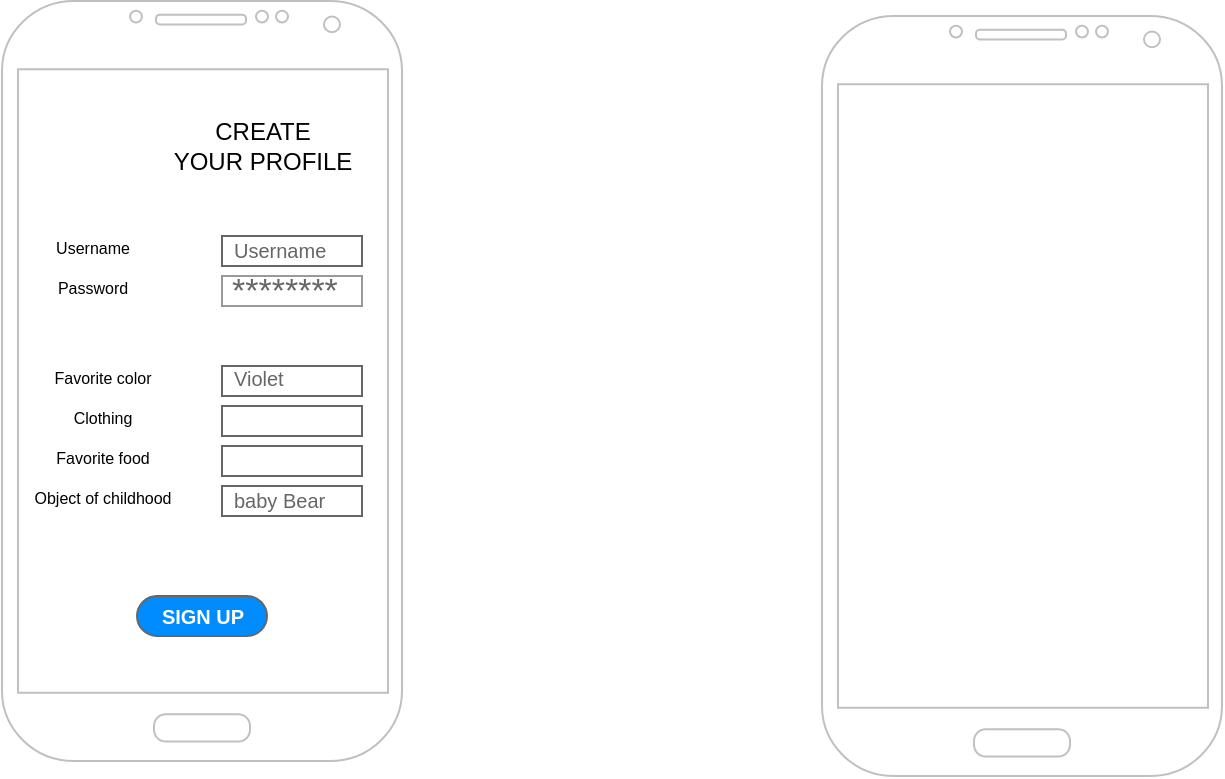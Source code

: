 <mxfile version="14.6.10" type="github">
  <diagram id="muhJKQLWhZmSRMR4RzwN" name="Page-1">
    <mxGraphModel dx="413" dy="230" grid="1" gridSize="10" guides="1" tooltips="1" connect="1" arrows="1" fold="1" page="1" pageScale="1" pageWidth="827" pageHeight="1169" math="0" shadow="0">
      <root>
        <mxCell id="0" />
        <mxCell id="1" parent="0" />
        <mxCell id="3F8pLctKM-UeTf3i-RXt-1" value="" style="verticalLabelPosition=bottom;verticalAlign=top;html=1;shadow=0;dashed=0;strokeWidth=1;shape=mxgraph.android.phone2;strokeColor=#c0c0c0;" vertex="1" parent="1">
          <mxGeometry x="110" y="42.5" width="200" height="380" as="geometry" />
        </mxCell>
        <mxCell id="3F8pLctKM-UeTf3i-RXt-2" value="" style="verticalLabelPosition=bottom;verticalAlign=top;html=1;shadow=0;dashed=0;strokeWidth=1;shape=mxgraph.android.phone2;strokeColor=#c0c0c0;" vertex="1" parent="1">
          <mxGeometry x="520" y="50" width="200" height="380" as="geometry" />
        </mxCell>
        <mxCell id="3F8pLctKM-UeTf3i-RXt-22" value="" style="shape=image;html=1;verticalAlign=top;verticalLabelPosition=bottom;labelBackgroundColor=#ffffff;imageAspect=0;aspect=fixed;image=https://cdn4.iconfinder.com/data/icons/basic-ui-2-line/32/person-people-man-profile-human-128.png;strokeWidth=1;" vertex="1" parent="1">
          <mxGeometry x="130" y="90" width="50" height="50" as="geometry" />
        </mxCell>
        <mxCell id="3F8pLctKM-UeTf3i-RXt-23" value="CREATE &lt;br&gt;YOUR PROFILE" style="text;html=1;resizable=0;autosize=1;align=center;verticalAlign=middle;points=[];fillColor=none;strokeColor=none;rounded=0;" vertex="1" parent="1">
          <mxGeometry x="190" y="100" width="100" height="30" as="geometry" />
        </mxCell>
        <mxCell id="3F8pLctKM-UeTf3i-RXt-27" value="" style="strokeWidth=1;shadow=0;dashed=0;align=center;html=1;shape=mxgraph.mockup.text.textBox;fontColor=#666666;align=left;fontSize=17;spacingLeft=4;spacingTop=-3;strokeColor=#666666;mainText=" vertex="1" parent="1">
          <mxGeometry x="220" y="245" width="70" height="15" as="geometry" />
        </mxCell>
        <mxCell id="3F8pLctKM-UeTf3i-RXt-29" value="&lt;font style=&quot;font-size: 10px&quot;&gt;Username&lt;/font&gt;" style="strokeWidth=1;shadow=0;dashed=0;align=center;html=1;shape=mxgraph.mockup.text.textBox;fontColor=#666666;align=left;fontSize=17;spacingLeft=4;spacingTop=-3;strokeColor=#666666;mainText=" vertex="1" parent="1">
          <mxGeometry x="220" y="160" width="70" height="15" as="geometry" />
        </mxCell>
        <mxCell id="3F8pLctKM-UeTf3i-RXt-30" value="&lt;span style=&quot;font-size: 10px&quot;&gt;Violet&lt;/span&gt;" style="strokeWidth=1;shadow=0;dashed=0;align=left;html=1;shape=mxgraph.mockup.text.textBox;fontColor=#666666;align=left;fontSize=10;spacingLeft=4;spacingTop=-3;strokeColor=#666666;mainText=" vertex="1" parent="1">
          <mxGeometry x="220" y="225" width="70" height="15" as="geometry" />
        </mxCell>
        <mxCell id="3F8pLctKM-UeTf3i-RXt-32" value="" style="strokeWidth=1;shadow=0;dashed=0;align=center;html=1;shape=mxgraph.mockup.text.textBox;fontColor=#666666;align=left;fontSize=17;spacingLeft=4;spacingTop=-3;strokeColor=#666666;mainText=" vertex="1" parent="1">
          <mxGeometry x="220" y="265" width="70" height="15" as="geometry" />
        </mxCell>
        <mxCell id="3F8pLctKM-UeTf3i-RXt-33" value="&lt;span style=&quot;font-size: 10px&quot;&gt;baby Bear&lt;/span&gt;" style="strokeWidth=1;shadow=0;dashed=0;align=center;html=1;shape=mxgraph.mockup.text.textBox;fontColor=#666666;align=left;fontSize=17;spacingLeft=4;spacingTop=-3;strokeColor=#666666;mainText=" vertex="1" parent="1">
          <mxGeometry x="220" y="285" width="70" height="15" as="geometry" />
        </mxCell>
        <mxCell id="3F8pLctKM-UeTf3i-RXt-34" value="&lt;font style=&quot;font-size: 8px&quot;&gt;Username&lt;/font&gt;" style="text;html=1;resizable=0;autosize=1;align=center;verticalAlign=middle;points=[];fillColor=none;strokeColor=none;rounded=0;" vertex="1" parent="1">
          <mxGeometry x="130" y="155" width="50" height="20" as="geometry" />
        </mxCell>
        <mxCell id="3F8pLctKM-UeTf3i-RXt-35" value="&lt;font style=&quot;font-size: 8px&quot;&gt;Password&lt;/font&gt;" style="text;html=1;resizable=0;autosize=1;align=center;verticalAlign=middle;points=[];fillColor=none;strokeColor=none;rounded=0;" vertex="1" parent="1">
          <mxGeometry x="130" y="175" width="50" height="20" as="geometry" />
        </mxCell>
        <mxCell id="3F8pLctKM-UeTf3i-RXt-37" value="********" style="strokeWidth=1;shadow=0;dashed=0;align=center;html=1;shape=mxgraph.mockup.forms.pwField;strokeColor=#999999;mainText=;align=left;fontColor=#666666;fontSize=17;spacingLeft=3;" vertex="1" parent="1">
          <mxGeometry x="220" y="180" width="70" height="15" as="geometry" />
        </mxCell>
        <mxCell id="3F8pLctKM-UeTf3i-RXt-38" value="&lt;span style=&quot;font-size: 8px&quot;&gt;Favorite color&lt;/span&gt;" style="text;html=1;resizable=0;autosize=1;align=center;verticalAlign=middle;points=[];fillColor=none;strokeColor=none;rounded=0;" vertex="1" parent="1">
          <mxGeometry x="130" y="220" width="60" height="20" as="geometry" />
        </mxCell>
        <mxCell id="3F8pLctKM-UeTf3i-RXt-39" value="&lt;span style=&quot;font-size: 8px&quot;&gt;Clothing&lt;/span&gt;" style="text;html=1;resizable=0;autosize=1;align=center;verticalAlign=middle;points=[];fillColor=none;strokeColor=none;rounded=0;" vertex="1" parent="1">
          <mxGeometry x="140" y="240" width="40" height="20" as="geometry" />
        </mxCell>
        <mxCell id="3F8pLctKM-UeTf3i-RXt-40" value="&lt;span style=&quot;font-size: 8px&quot;&gt;Favorite food&lt;/span&gt;" style="text;html=1;resizable=0;autosize=1;align=center;verticalAlign=middle;points=[];fillColor=none;strokeColor=none;rounded=0;" vertex="1" parent="1">
          <mxGeometry x="130" y="260" width="60" height="20" as="geometry" />
        </mxCell>
        <mxCell id="3F8pLctKM-UeTf3i-RXt-41" value="&lt;span style=&quot;font-size: 8px&quot;&gt;Object of childhood&lt;/span&gt;" style="text;html=1;resizable=0;autosize=1;align=center;verticalAlign=middle;points=[];fillColor=none;strokeColor=none;rounded=0;" vertex="1" parent="1">
          <mxGeometry x="120" y="280" width="80" height="20" as="geometry" />
        </mxCell>
        <mxCell id="3F8pLctKM-UeTf3i-RXt-58" value="SIGN UP" style="strokeWidth=1;shadow=0;dashed=0;align=center;html=1;shape=mxgraph.mockup.buttons.button;strokeColor=#666666;fontColor=#ffffff;mainText=;buttonStyle=round;fontSize=10;fontStyle=1;fillColor=#008cff;whiteSpace=wrap;" vertex="1" parent="1">
          <mxGeometry x="177.5" y="340" width="65" height="20" as="geometry" />
        </mxCell>
      </root>
    </mxGraphModel>
  </diagram>
</mxfile>
